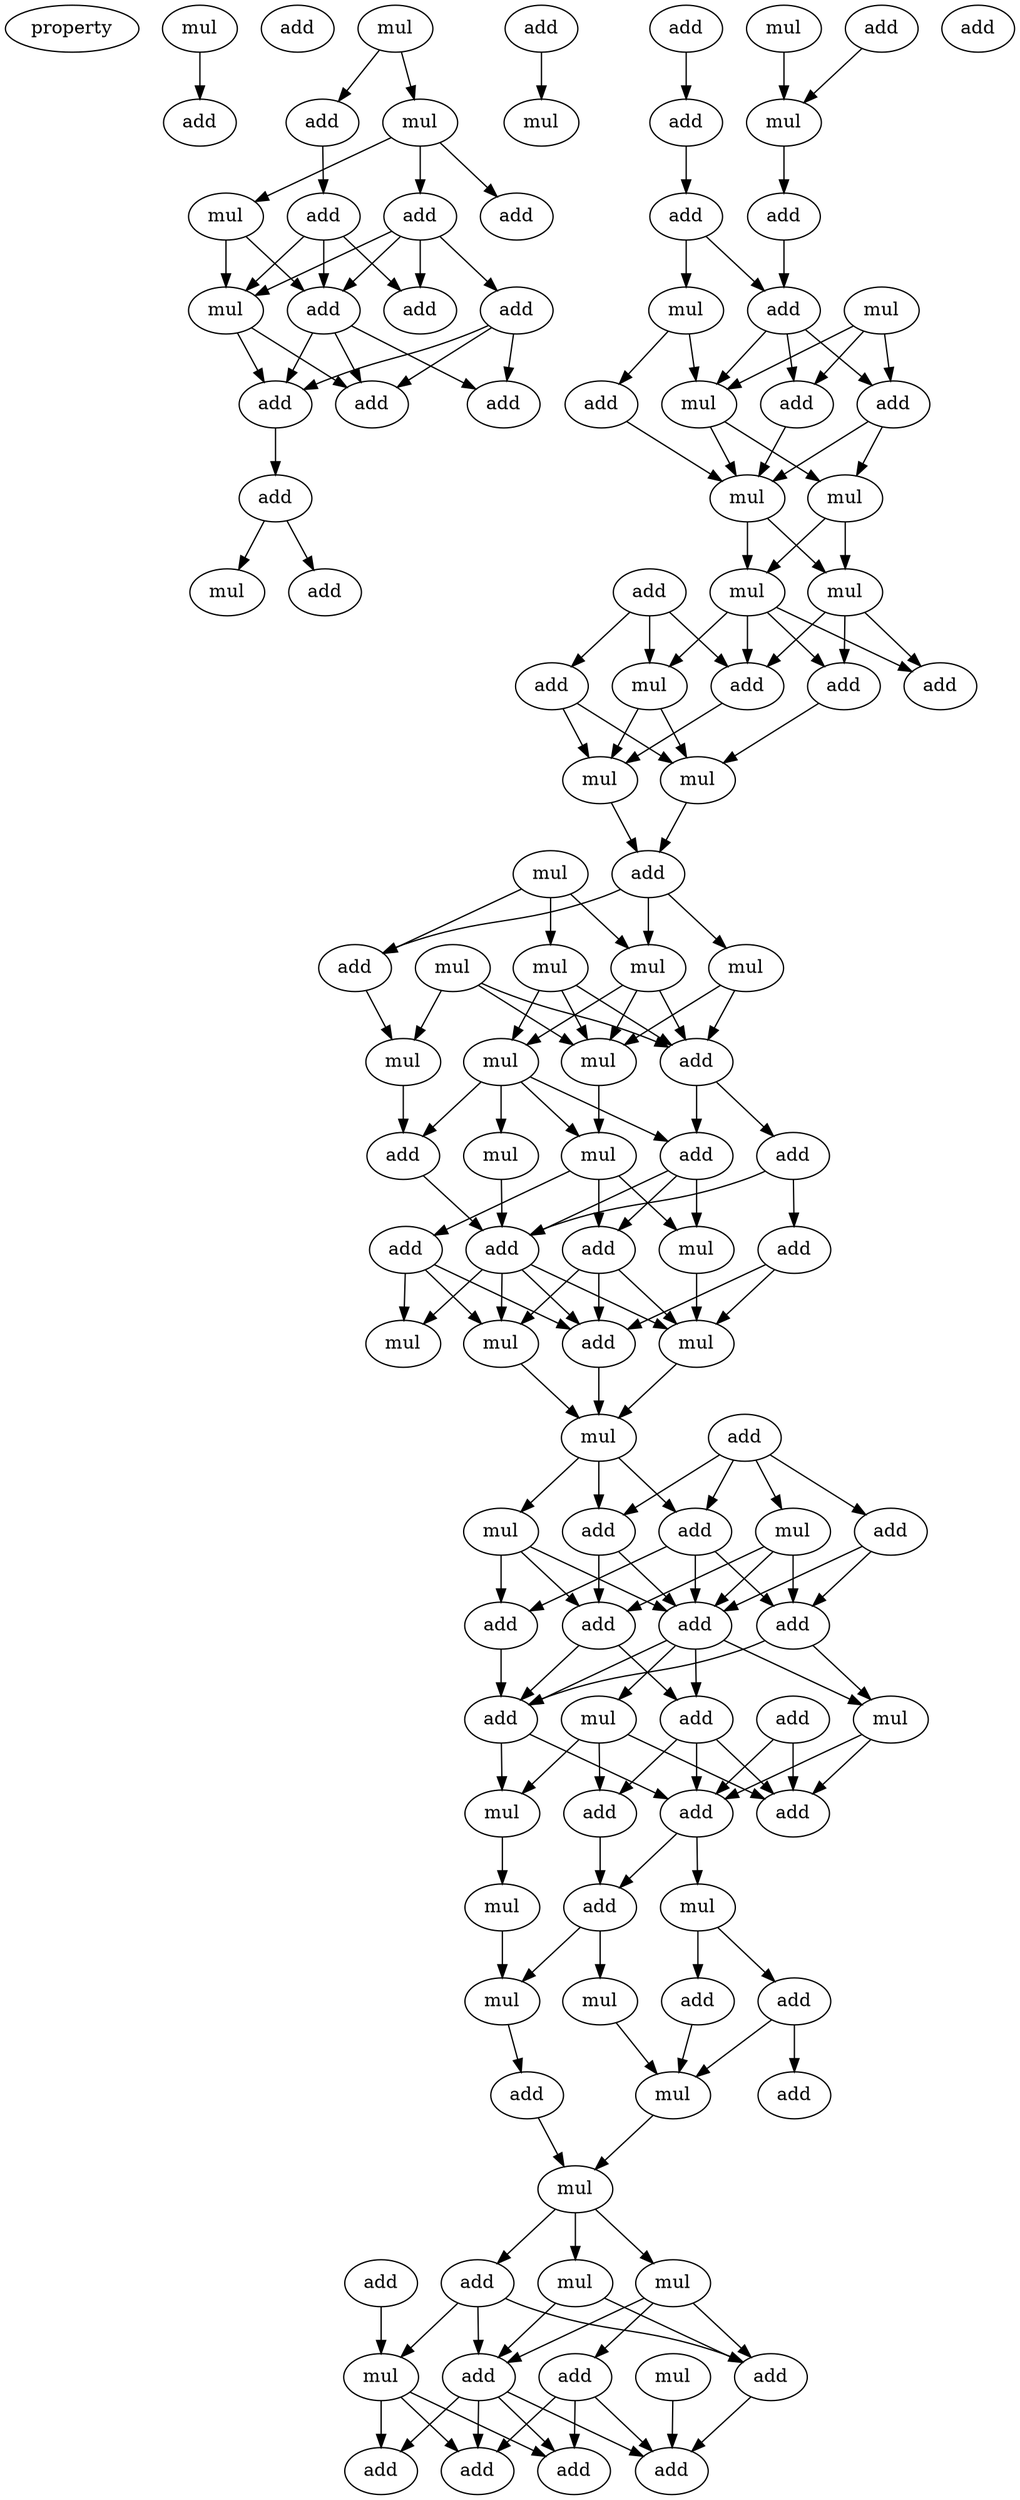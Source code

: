 digraph {
    node [fontcolor=black]
    property [mul=2,lf=1.1]
    0 [ label = mul ];
    1 [ label = add ];
    2 [ label = add ];
    3 [ label = mul ];
    4 [ label = mul ];
    5 [ label = add ];
    6 [ label = add ];
    7 [ label = mul ];
    8 [ label = add ];
    9 [ label = add ];
    10 [ label = mul ];
    11 [ label = add ];
    12 [ label = add ];
    13 [ label = add ];
    14 [ label = add ];
    15 [ label = mul ];
    16 [ label = add ];
    17 [ label = add ];
    18 [ label = add ];
    19 [ label = add ];
    20 [ label = mul ];
    21 [ label = add ];
    22 [ label = add ];
    23 [ label = add ];
    24 [ label = mul ];
    25 [ label = add ];
    26 [ label = mul ];
    27 [ label = add ];
    28 [ label = add ];
    29 [ label = mul ];
    30 [ label = add ];
    31 [ label = mul ];
    32 [ label = add ];
    33 [ label = mul ];
    34 [ label = add ];
    35 [ label = add ];
    36 [ label = mul ];
    37 [ label = mul ];
    38 [ label = mul ];
    39 [ label = add ];
    40 [ label = mul ];
    41 [ label = add ];
    42 [ label = mul ];
    43 [ label = add ];
    44 [ label = add ];
    45 [ label = add ];
    46 [ label = mul ];
    47 [ label = mul ];
    48 [ label = mul ];
    49 [ label = add ];
    50 [ label = mul ];
    51 [ label = mul ];
    52 [ label = mul ];
    53 [ label = add ];
    54 [ label = mul ];
    55 [ label = mul ];
    56 [ label = add ];
    57 [ label = mul ];
    58 [ label = mul ];
    59 [ label = add ];
    60 [ label = add ];
    61 [ label = add ];
    62 [ label = mul ];
    63 [ label = mul ];
    64 [ label = add ];
    65 [ label = mul ];
    66 [ label = add ];
    67 [ label = add ];
    68 [ label = add ];
    69 [ label = add ];
    70 [ label = mul ];
    71 [ label = mul ];
    72 [ label = mul ];
    73 [ label = add ];
    74 [ label = mul ];
    75 [ label = add ];
    76 [ label = mul ];
    77 [ label = mul ];
    78 [ label = add ];
    79 [ label = add ];
    80 [ label = add ];
    81 [ label = add ];
    82 [ label = add ];
    83 [ label = add ];
    84 [ label = mul ];
    85 [ label = add ];
    86 [ label = add ];
    87 [ label = add ];
    88 [ label = mul ];
    89 [ label = add ];
    90 [ label = mul ];
    91 [ label = add ];
    92 [ label = add ];
    93 [ label = add ];
    94 [ label = mul ];
    95 [ label = add ];
    96 [ label = mul ];
    97 [ label = mul ];
    98 [ label = add ];
    99 [ label = mul ];
    100 [ label = add ];
    101 [ label = mul ];
    102 [ label = add ];
    103 [ label = add ];
    104 [ label = mul ];
    105 [ label = add ];
    106 [ label = add ];
    107 [ label = mul ];
    108 [ label = mul ];
    109 [ label = mul ];
    110 [ label = add ];
    111 [ label = add ];
    112 [ label = mul ];
    113 [ label = add ];
    114 [ label = add ];
    115 [ label = add ];
    116 [ label = add ];
    117 [ label = add ];
    0 -> 1 [ name = 0 ];
    3 -> 4 [ name = 1 ];
    3 -> 5 [ name = 2 ];
    4 -> 9 [ name = 3 ];
    4 -> 10 [ name = 4 ];
    4 -> 11 [ name = 5 ];
    5 -> 8 [ name = 6 ];
    6 -> 7 [ name = 7 ];
    8 -> 12 [ name = 8 ];
    8 -> 13 [ name = 9 ];
    8 -> 15 [ name = 10 ];
    10 -> 13 [ name = 11 ];
    10 -> 15 [ name = 12 ];
    11 -> 12 [ name = 13 ];
    11 -> 13 [ name = 14 ];
    11 -> 14 [ name = 15 ];
    11 -> 15 [ name = 16 ];
    13 -> 16 [ name = 17 ];
    13 -> 17 [ name = 18 ];
    13 -> 18 [ name = 19 ];
    14 -> 16 [ name = 20 ];
    14 -> 17 [ name = 21 ];
    14 -> 18 [ name = 22 ];
    15 -> 17 [ name = 23 ];
    15 -> 18 [ name = 24 ];
    18 -> 19 [ name = 25 ];
    19 -> 20 [ name = 26 ];
    19 -> 23 [ name = 27 ];
    21 -> 25 [ name = 28 ];
    22 -> 26 [ name = 29 ];
    24 -> 26 [ name = 30 ];
    25 -> 27 [ name = 31 ];
    26 -> 28 [ name = 32 ];
    27 -> 29 [ name = 33 ];
    27 -> 30 [ name = 34 ];
    28 -> 30 [ name = 35 ];
    29 -> 32 [ name = 36 ];
    29 -> 33 [ name = 37 ];
    30 -> 33 [ name = 38 ];
    30 -> 34 [ name = 39 ];
    30 -> 35 [ name = 40 ];
    31 -> 33 [ name = 41 ];
    31 -> 34 [ name = 42 ];
    31 -> 35 [ name = 43 ];
    32 -> 36 [ name = 44 ];
    33 -> 36 [ name = 45 ];
    33 -> 37 [ name = 46 ];
    34 -> 36 [ name = 47 ];
    35 -> 36 [ name = 48 ];
    35 -> 37 [ name = 49 ];
    36 -> 38 [ name = 50 ];
    36 -> 40 [ name = 51 ];
    37 -> 38 [ name = 52 ];
    37 -> 40 [ name = 53 ];
    38 -> 41 [ name = 54 ];
    38 -> 44 [ name = 55 ];
    38 -> 45 [ name = 56 ];
    39 -> 41 [ name = 57 ];
    39 -> 42 [ name = 58 ];
    39 -> 43 [ name = 59 ];
    40 -> 41 [ name = 60 ];
    40 -> 42 [ name = 61 ];
    40 -> 44 [ name = 62 ];
    40 -> 45 [ name = 63 ];
    41 -> 46 [ name = 64 ];
    42 -> 46 [ name = 65 ];
    42 -> 47 [ name = 66 ];
    43 -> 46 [ name = 67 ];
    43 -> 47 [ name = 68 ];
    44 -> 47 [ name = 69 ];
    46 -> 49 [ name = 70 ];
    47 -> 49 [ name = 71 ];
    48 -> 50 [ name = 72 ];
    48 -> 53 [ name = 73 ];
    48 -> 54 [ name = 74 ];
    49 -> 50 [ name = 75 ];
    49 -> 51 [ name = 76 ];
    49 -> 53 [ name = 77 ];
    50 -> 55 [ name = 78 ];
    50 -> 56 [ name = 79 ];
    50 -> 58 [ name = 80 ];
    51 -> 56 [ name = 81 ];
    51 -> 58 [ name = 82 ];
    52 -> 56 [ name = 83 ];
    52 -> 57 [ name = 84 ];
    52 -> 58 [ name = 85 ];
    53 -> 57 [ name = 86 ];
    54 -> 55 [ name = 87 ];
    54 -> 56 [ name = 88 ];
    54 -> 58 [ name = 89 ];
    55 -> 59 [ name = 90 ];
    55 -> 61 [ name = 91 ];
    55 -> 62 [ name = 92 ];
    55 -> 63 [ name = 93 ];
    56 -> 59 [ name = 94 ];
    56 -> 60 [ name = 95 ];
    57 -> 61 [ name = 96 ];
    58 -> 62 [ name = 97 ];
    59 -> 64 [ name = 98 ];
    59 -> 65 [ name = 99 ];
    59 -> 66 [ name = 100 ];
    60 -> 66 [ name = 101 ];
    60 -> 67 [ name = 102 ];
    61 -> 66 [ name = 103 ];
    62 -> 64 [ name = 104 ];
    62 -> 65 [ name = 105 ];
    62 -> 68 [ name = 106 ];
    63 -> 66 [ name = 107 ];
    64 -> 69 [ name = 108 ];
    64 -> 70 [ name = 109 ];
    64 -> 71 [ name = 110 ];
    65 -> 70 [ name = 111 ];
    66 -> 69 [ name = 112 ];
    66 -> 70 [ name = 113 ];
    66 -> 71 [ name = 114 ];
    66 -> 72 [ name = 115 ];
    67 -> 69 [ name = 116 ];
    67 -> 70 [ name = 117 ];
    68 -> 69 [ name = 118 ];
    68 -> 71 [ name = 119 ];
    68 -> 72 [ name = 120 ];
    69 -> 74 [ name = 121 ];
    70 -> 74 [ name = 122 ];
    71 -> 74 [ name = 123 ];
    73 -> 75 [ name = 124 ];
    73 -> 77 [ name = 125 ];
    73 -> 78 [ name = 126 ];
    73 -> 79 [ name = 127 ];
    74 -> 76 [ name = 128 ];
    74 -> 78 [ name = 129 ];
    74 -> 79 [ name = 130 ];
    75 -> 80 [ name = 131 ];
    75 -> 81 [ name = 132 ];
    76 -> 80 [ name = 133 ];
    76 -> 82 [ name = 134 ];
    76 -> 83 [ name = 135 ];
    77 -> 80 [ name = 136 ];
    77 -> 81 [ name = 137 ];
    77 -> 82 [ name = 138 ];
    78 -> 80 [ name = 139 ];
    78 -> 82 [ name = 140 ];
    79 -> 80 [ name = 141 ];
    79 -> 81 [ name = 142 ];
    79 -> 83 [ name = 143 ];
    80 -> 84 [ name = 144 ];
    80 -> 86 [ name = 145 ];
    80 -> 87 [ name = 146 ];
    80 -> 88 [ name = 147 ];
    81 -> 84 [ name = 148 ];
    81 -> 86 [ name = 149 ];
    82 -> 86 [ name = 150 ];
    82 -> 87 [ name = 151 ];
    83 -> 86 [ name = 152 ];
    84 -> 89 [ name = 153 ];
    84 -> 92 [ name = 154 ];
    85 -> 89 [ name = 155 ];
    85 -> 92 [ name = 156 ];
    86 -> 90 [ name = 157 ];
    86 -> 92 [ name = 158 ];
    87 -> 89 [ name = 159 ];
    87 -> 92 [ name = 160 ];
    87 -> 93 [ name = 161 ];
    88 -> 89 [ name = 162 ];
    88 -> 90 [ name = 163 ];
    88 -> 93 [ name = 164 ];
    90 -> 94 [ name = 165 ];
    92 -> 95 [ name = 166 ];
    92 -> 96 [ name = 167 ];
    93 -> 95 [ name = 168 ];
    94 -> 97 [ name = 169 ];
    95 -> 97 [ name = 170 ];
    95 -> 99 [ name = 171 ];
    96 -> 98 [ name = 172 ];
    96 -> 100 [ name = 173 ];
    97 -> 103 [ name = 174 ];
    98 -> 101 [ name = 175 ];
    99 -> 101 [ name = 176 ];
    100 -> 101 [ name = 177 ];
    100 -> 102 [ name = 178 ];
    101 -> 104 [ name = 179 ];
    103 -> 104 [ name = 180 ];
    104 -> 105 [ name = 181 ];
    104 -> 107 [ name = 182 ];
    104 -> 108 [ name = 183 ];
    105 -> 109 [ name = 184 ];
    105 -> 110 [ name = 185 ];
    105 -> 111 [ name = 186 ];
    106 -> 109 [ name = 187 ];
    107 -> 110 [ name = 188 ];
    107 -> 111 [ name = 189 ];
    107 -> 113 [ name = 190 ];
    108 -> 110 [ name = 191 ];
    108 -> 111 [ name = 192 ];
    109 -> 115 [ name = 193 ];
    109 -> 116 [ name = 194 ];
    109 -> 117 [ name = 195 ];
    110 -> 114 [ name = 196 ];
    111 -> 114 [ name = 197 ];
    111 -> 115 [ name = 198 ];
    111 -> 116 [ name = 199 ];
    111 -> 117 [ name = 200 ];
    112 -> 114 [ name = 201 ];
    113 -> 114 [ name = 202 ];
    113 -> 116 [ name = 203 ];
    113 -> 117 [ name = 204 ];
}
